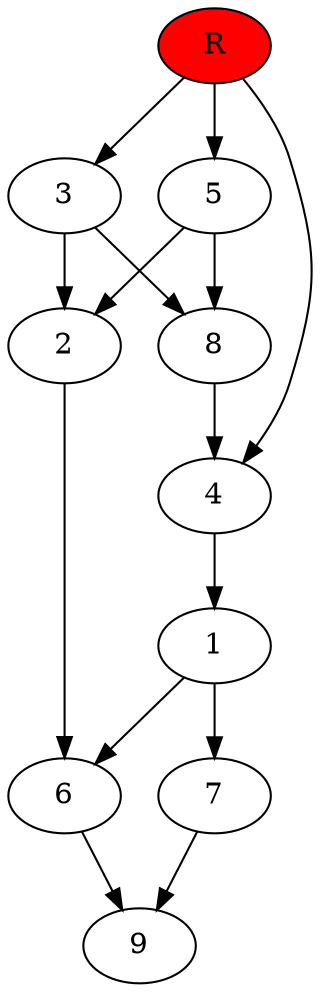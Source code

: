 digraph prb30149 {
	1
	2
	3
	4
	5
	6
	7
	8
	R [fillcolor="#ff0000" style=filled]
	1 -> 6
	1 -> 7
	2 -> 6
	3 -> 2
	3 -> 8
	4 -> 1
	5 -> 2
	5 -> 8
	6 -> 9
	7 -> 9
	8 -> 4
	R -> 3
	R -> 4
	R -> 5
}
